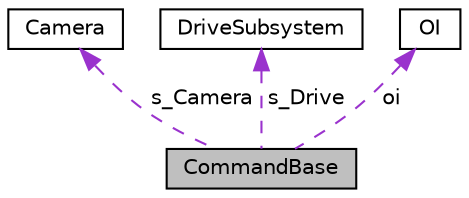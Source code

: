 digraph G
{
  edge [fontname="Helvetica",fontsize="10",labelfontname="Helvetica",labelfontsize="10"];
  node [fontname="Helvetica",fontsize="10",shape=record];
  Node1 [label="CommandBase",height=0.2,width=0.4,color="black", fillcolor="grey75", style="filled" fontcolor="black"];
  Node2 -> Node1 [dir="back",color="darkorchid3",fontsize="10",style="dashed",label=" s_Camera" ,fontname="Helvetica"];
  Node2 [label="Camera",height=0.2,width=0.4,color="black", fillcolor="white", style="filled",URL="$class_camera.html",tooltip="This class is the camera subsystem. It is used to get images and data from the camera, and process those images so that they&#39;re useful to the game. The class assumes that the camera has the IP 10.1.72.11. If this is different, be sure to change the IP in the constructor for this class."];
  Node3 -> Node1 [dir="back",color="darkorchid3",fontsize="10",style="dashed",label=" s_Drive" ,fontname="Helvetica"];
  Node3 [label="DriveSubsystem",height=0.2,width=0.4,color="black", fillcolor="white", style="filled",URL="$class_drive_subsystem.html",tooltip="This class is the drive subsystem for the robot. Call the methods that are in this subsystem from Com..."];
  Node4 -> Node1 [dir="back",color="darkorchid3",fontsize="10",style="dashed",label=" oi" ,fontname="Helvetica"];
  Node4 [label="OI",height=0.2,width=0.4,color="black", fillcolor="white", style="filled",URL="$class_o_i.html",tooltip="This class is used to handle all operator input, hence its name, OI. Any classes for interacting with..."];
}
